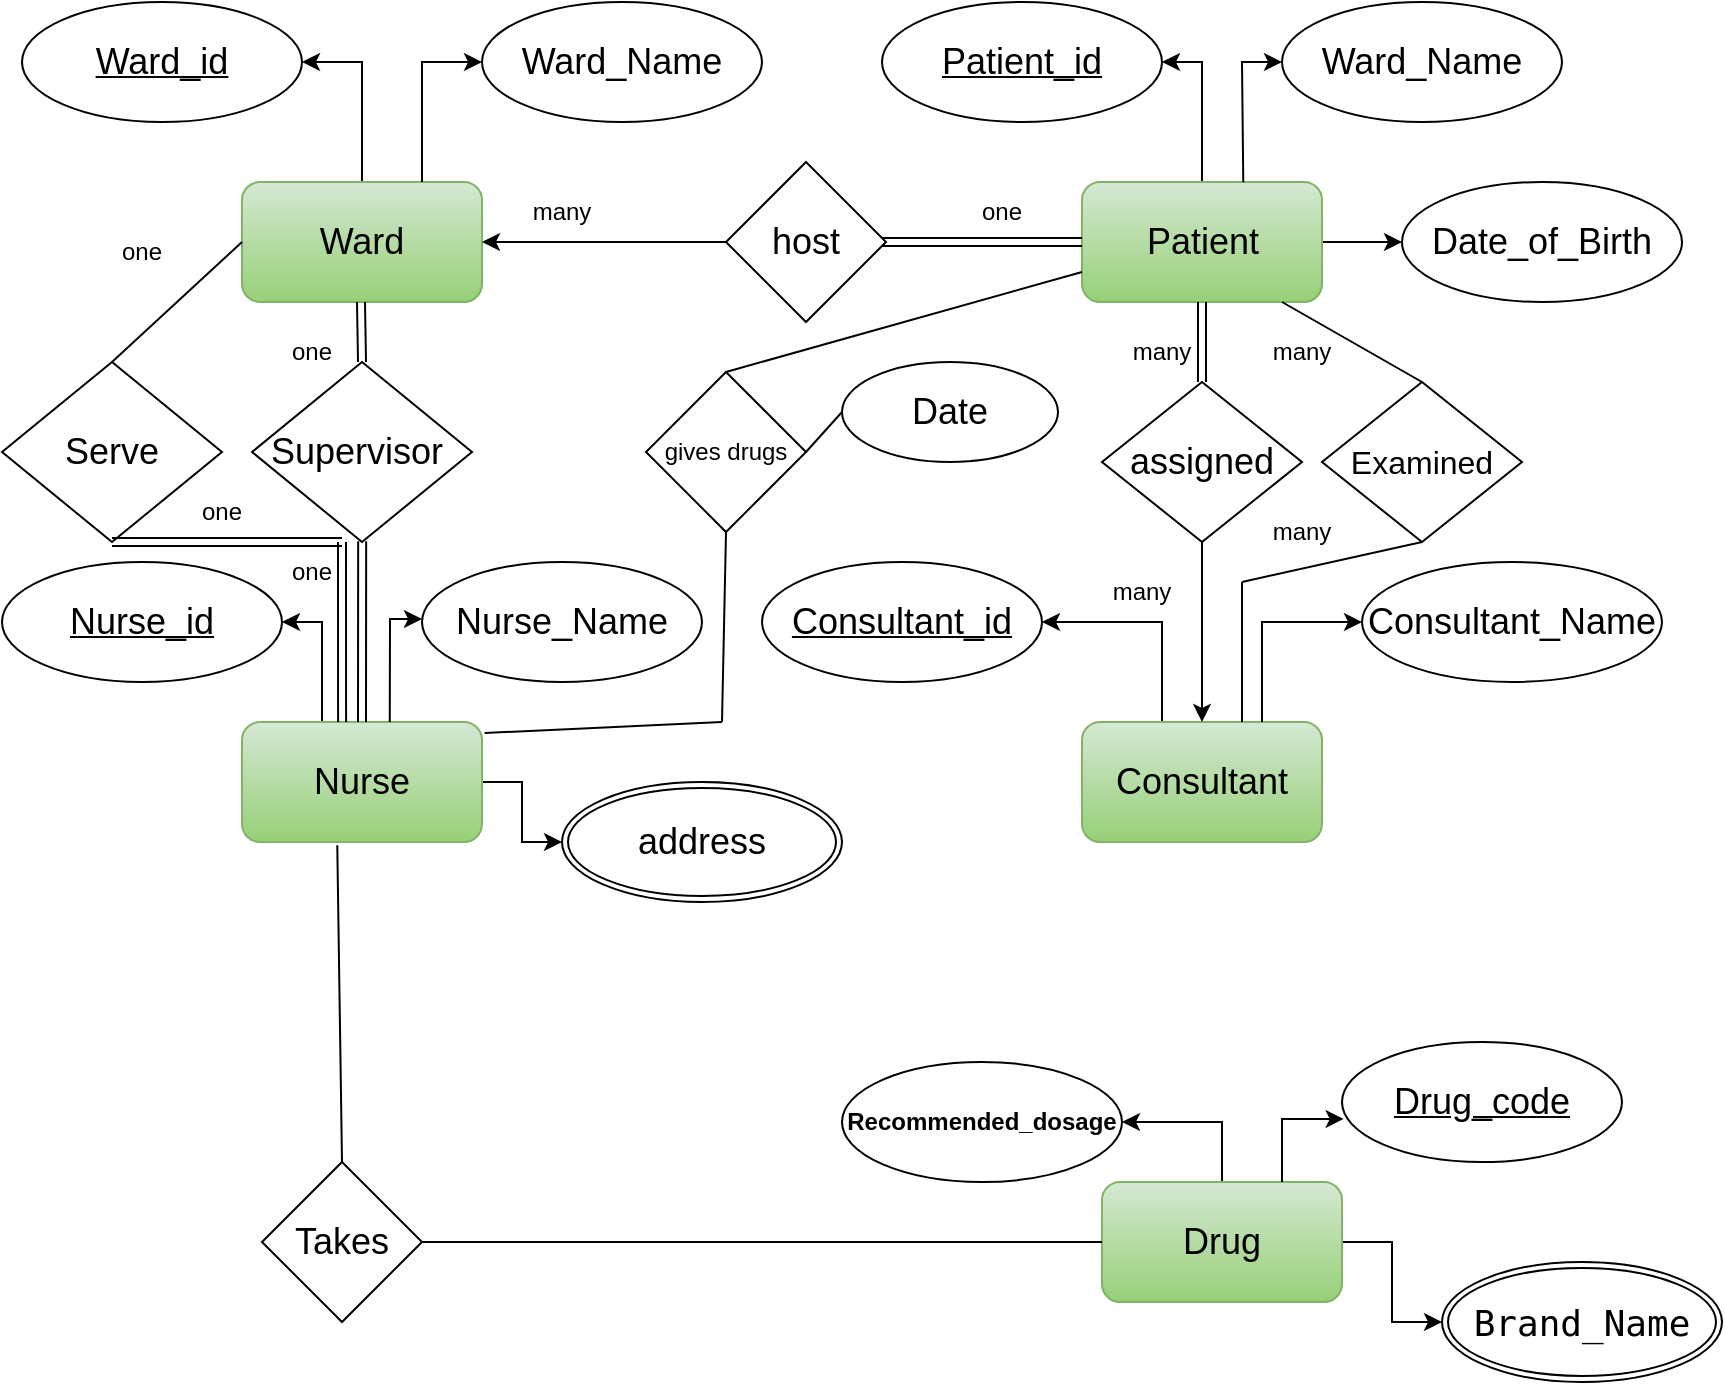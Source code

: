 <mxfile version="28.0.4">
  <diagram name="Page-1" id="lbiIFqtLExvtfIJSMaYx">
    <mxGraphModel dx="1389" dy="899" grid="1" gridSize="10" guides="1" tooltips="1" connect="1" arrows="1" fold="1" page="1" pageScale="1" pageWidth="850" pageHeight="1100" math="0" shadow="0">
      <root>
        <mxCell id="0" />
        <mxCell id="1" parent="0" />
        <mxCell id="ckPpRo_Pf64BN9gtJoT0-4" value="" style="edgeStyle=orthogonalEdgeStyle;rounded=0;orthogonalLoop=1;jettySize=auto;html=1;" parent="1" source="ckPpRo_Pf64BN9gtJoT0-1" target="ckPpRo_Pf64BN9gtJoT0-2" edge="1">
          <mxGeometry relative="1" as="geometry">
            <Array as="points">
              <mxPoint x="220" y="200" />
              <mxPoint x="220" y="200" />
            </Array>
          </mxGeometry>
        </mxCell>
        <mxCell id="ckPpRo_Pf64BN9gtJoT0-1" value="&lt;font style=&quot;font-size: 18px;&quot;&gt;Ward&lt;/font&gt;" style="rounded=1;whiteSpace=wrap;html=1;fillColor=#d5e8d4;strokeColor=#82b366;gradientColor=#97d077;fontColor=#000000;" parent="1" vertex="1">
          <mxGeometry x="160" y="210" width="120" height="60" as="geometry" />
        </mxCell>
        <mxCell id="ckPpRo_Pf64BN9gtJoT0-2" value="&lt;font style=&quot;font-size: 18px;&quot;&gt;Ward_id&lt;/font&gt;" style="ellipse;whiteSpace=wrap;html=1;rounded=1;fontStyle=4" parent="1" vertex="1">
          <mxGeometry x="50" y="120" width="140" height="60" as="geometry" />
        </mxCell>
        <mxCell id="ckPpRo_Pf64BN9gtJoT0-5" value="&lt;font style=&quot;font-size: 18px;&quot;&gt;Ward_Name&lt;/font&gt;" style="ellipse;whiteSpace=wrap;html=1;rounded=1;" parent="1" vertex="1">
          <mxGeometry x="280" y="120" width="140" height="60" as="geometry" />
        </mxCell>
        <mxCell id="ckPpRo_Pf64BN9gtJoT0-6" value="" style="endArrow=classic;html=1;rounded=0;exitX=0.75;exitY=0;exitDx=0;exitDy=0;entryX=0;entryY=0.5;entryDx=0;entryDy=0;" parent="1" source="ckPpRo_Pf64BN9gtJoT0-1" target="ckPpRo_Pf64BN9gtJoT0-5" edge="1">
          <mxGeometry width="50" height="50" relative="1" as="geometry">
            <mxPoint x="195" y="231.62" as="sourcePoint" />
            <mxPoint x="320" y="150" as="targetPoint" />
            <Array as="points">
              <mxPoint x="250" y="150" />
            </Array>
          </mxGeometry>
        </mxCell>
        <mxCell id="ckPpRo_Pf64BN9gtJoT0-12" style="edgeStyle=orthogonalEdgeStyle;rounded=0;orthogonalLoop=1;jettySize=auto;html=1;entryX=1;entryY=0.5;entryDx=0;entryDy=0;" parent="1" source="ckPpRo_Pf64BN9gtJoT0-7" target="ckPpRo_Pf64BN9gtJoT0-11" edge="1">
          <mxGeometry relative="1" as="geometry" />
        </mxCell>
        <mxCell id="ckPpRo_Pf64BN9gtJoT0-16" style="edgeStyle=orthogonalEdgeStyle;rounded=0;orthogonalLoop=1;jettySize=auto;html=1;exitX=1;exitY=0.5;exitDx=0;exitDy=0;entryX=0;entryY=0.5;entryDx=0;entryDy=0;" parent="1" source="ckPpRo_Pf64BN9gtJoT0-7" target="ckPpRo_Pf64BN9gtJoT0-15" edge="1">
          <mxGeometry relative="1" as="geometry" />
        </mxCell>
        <mxCell id="ckPpRo_Pf64BN9gtJoT0-7" value="&lt;font style=&quot;font-size: 18px;&quot;&gt;Patient&lt;/font&gt;" style="rounded=1;html=1;fillColor=#d5e8d4;gradientColor=#97d077;strokeColor=#82b366;fontColor=#000000;labelBackgroundColor=none;labelBorderColor=none;" parent="1" vertex="1">
          <mxGeometry x="580" y="210" width="120" height="60" as="geometry" />
        </mxCell>
        <mxCell id="ckPpRo_Pf64BN9gtJoT0-11" value="&lt;span style=&quot;font-size: 18px;&quot;&gt;Patient_id&lt;/span&gt;" style="ellipse;whiteSpace=wrap;html=1;rounded=1;fontStyle=4" parent="1" vertex="1">
          <mxGeometry x="480" y="120" width="140" height="60" as="geometry" />
        </mxCell>
        <mxCell id="ckPpRo_Pf64BN9gtJoT0-13" value="&lt;font style=&quot;font-size: 18px;&quot;&gt;Ward_Name&lt;/font&gt;" style="ellipse;whiteSpace=wrap;html=1;rounded=1;" parent="1" vertex="1">
          <mxGeometry x="680" y="120" width="140" height="60" as="geometry" />
        </mxCell>
        <mxCell id="ckPpRo_Pf64BN9gtJoT0-14" value="" style="endArrow=classic;html=1;rounded=0;entryX=0;entryY=0.5;entryDx=0;entryDy=0;exitX=0.672;exitY=0.003;exitDx=0;exitDy=0;exitPerimeter=0;" parent="1" source="ckPpRo_Pf64BN9gtJoT0-7" target="ckPpRo_Pf64BN9gtJoT0-13" edge="1">
          <mxGeometry width="50" height="50" relative="1" as="geometry">
            <mxPoint x="660" y="200" as="sourcePoint" />
            <mxPoint x="710" y="170" as="targetPoint" />
            <Array as="points">
              <mxPoint x="660" y="150" />
            </Array>
          </mxGeometry>
        </mxCell>
        <mxCell id="ckPpRo_Pf64BN9gtJoT0-15" value="&lt;span style=&quot;font-size: 18px;&quot;&gt;Date_of_Birth&lt;/span&gt;" style="ellipse;whiteSpace=wrap;html=1;rounded=1;" parent="1" vertex="1">
          <mxGeometry x="740" y="210" width="140" height="60" as="geometry" />
        </mxCell>
        <mxCell id="ckPpRo_Pf64BN9gtJoT0-19" style="edgeStyle=orthogonalEdgeStyle;rounded=0;orthogonalLoop=1;jettySize=auto;html=1;entryX=1;entryY=0.5;entryDx=0;entryDy=0;" parent="1" source="ckPpRo_Pf64BN9gtJoT0-17" target="ckPpRo_Pf64BN9gtJoT0-1" edge="1">
          <mxGeometry relative="1" as="geometry" />
        </mxCell>
        <mxCell id="ckPpRo_Pf64BN9gtJoT0-17" value="&lt;font style=&quot;font-size: 18px;&quot;&gt;host&lt;/font&gt;" style="rhombus;whiteSpace=wrap;html=1;" parent="1" vertex="1">
          <mxGeometry x="402" y="200" width="80" height="80" as="geometry" />
        </mxCell>
        <mxCell id="ckPpRo_Pf64BN9gtJoT0-22" value="many" style="text;html=1;align=center;verticalAlign=middle;whiteSpace=wrap;rounded=0;" parent="1" vertex="1">
          <mxGeometry x="290" y="210" width="60" height="30" as="geometry" />
        </mxCell>
        <mxCell id="ckPpRo_Pf64BN9gtJoT0-23" value="one" style="text;html=1;align=center;verticalAlign=middle;whiteSpace=wrap;rounded=0;" parent="1" vertex="1">
          <mxGeometry x="510" y="210" width="60" height="30" as="geometry" />
        </mxCell>
        <mxCell id="ckPpRo_Pf64BN9gtJoT0-30" style="edgeStyle=orthogonalEdgeStyle;rounded=0;orthogonalLoop=1;jettySize=auto;html=1;entryX=1;entryY=0.5;entryDx=0;entryDy=0;" parent="1" edge="1">
          <mxGeometry relative="1" as="geometry">
            <mxPoint x="620" y="480" as="sourcePoint" />
            <mxPoint x="560" y="430" as="targetPoint" />
            <Array as="points">
              <mxPoint x="620" y="430" />
            </Array>
          </mxGeometry>
        </mxCell>
        <mxCell id="ckPpRo_Pf64BN9gtJoT0-24" value="&lt;font style=&quot;font-size: 18px;&quot;&gt;Consultant&lt;/font&gt;" style="rounded=1;whiteSpace=wrap;html=1;fillColor=#d5e8d4;gradientColor=#97d077;strokeColor=#82b366;fontColor=#000000;" parent="1" vertex="1">
          <mxGeometry x="580" y="480" width="120" height="60" as="geometry" />
        </mxCell>
        <mxCell id="ckPpRo_Pf64BN9gtJoT0-29" value="&lt;font style=&quot;font-size: 18px;&quot;&gt;Consultant_id&lt;/font&gt;" style="ellipse;whiteSpace=wrap;html=1;rounded=1;fontStyle=4" parent="1" vertex="1">
          <mxGeometry x="420" y="400" width="140" height="60" as="geometry" />
        </mxCell>
        <mxCell id="ckPpRo_Pf64BN9gtJoT0-31" value="&lt;span style=&quot;font-size: 18px;&quot;&gt;Consultant_Name&lt;/span&gt;" style="ellipse;whiteSpace=wrap;html=1;rounded=1;fontStyle=0" parent="1" vertex="1">
          <mxGeometry x="720" y="400" width="150" height="60" as="geometry" />
        </mxCell>
        <mxCell id="ckPpRo_Pf64BN9gtJoT0-32" value="" style="endArrow=classic;html=1;rounded=0;" parent="1" edge="1">
          <mxGeometry width="50" height="50" relative="1" as="geometry">
            <mxPoint x="670" y="480" as="sourcePoint" />
            <mxPoint x="720" y="430" as="targetPoint" />
            <Array as="points">
              <mxPoint x="670" y="430" />
            </Array>
          </mxGeometry>
        </mxCell>
        <mxCell id="ckPpRo_Pf64BN9gtJoT0-34" style="edgeStyle=orthogonalEdgeStyle;rounded=0;orthogonalLoop=1;jettySize=auto;html=1;entryX=0.5;entryY=0;entryDx=0;entryDy=0;" parent="1" source="ckPpRo_Pf64BN9gtJoT0-33" target="ckPpRo_Pf64BN9gtJoT0-24" edge="1">
          <mxGeometry relative="1" as="geometry" />
        </mxCell>
        <mxCell id="ckPpRo_Pf64BN9gtJoT0-33" value="&lt;font style=&quot;font-size: 18px;&quot;&gt;assigned&lt;/font&gt;" style="rhombus;whiteSpace=wrap;html=1;" parent="1" vertex="1">
          <mxGeometry x="590" y="310" width="100" height="80" as="geometry" />
        </mxCell>
        <mxCell id="ckPpRo_Pf64BN9gtJoT0-36" value="many" style="text;html=1;align=center;verticalAlign=middle;whiteSpace=wrap;rounded=0;" parent="1" vertex="1">
          <mxGeometry x="590" y="280" width="60" height="30" as="geometry" />
        </mxCell>
        <mxCell id="ckPpRo_Pf64BN9gtJoT0-37" value="many" style="text;html=1;align=center;verticalAlign=middle;whiteSpace=wrap;rounded=0;" parent="1" vertex="1">
          <mxGeometry x="580" y="400" width="60" height="30" as="geometry" />
        </mxCell>
        <mxCell id="ckPpRo_Pf64BN9gtJoT0-40" style="edgeStyle=orthogonalEdgeStyle;rounded=0;orthogonalLoop=1;jettySize=auto;html=1;entryX=1;entryY=0.5;entryDx=0;entryDy=0;" parent="1" source="ckPpRo_Pf64BN9gtJoT0-38" target="ckPpRo_Pf64BN9gtJoT0-39" edge="1">
          <mxGeometry relative="1" as="geometry">
            <Array as="points">
              <mxPoint x="200" y="430" />
            </Array>
          </mxGeometry>
        </mxCell>
        <mxCell id="ckPpRo_Pf64BN9gtJoT0-45" style="edgeStyle=orthogonalEdgeStyle;rounded=0;orthogonalLoop=1;jettySize=auto;html=1;entryX=0;entryY=0.5;entryDx=0;entryDy=0;" parent="1" source="ckPpRo_Pf64BN9gtJoT0-38" target="ckPpRo_Pf64BN9gtJoT0-44" edge="1">
          <mxGeometry relative="1" as="geometry" />
        </mxCell>
        <mxCell id="ckPpRo_Pf64BN9gtJoT0-38" value="&lt;font style=&quot;font-size: 18px;&quot;&gt;Nurse&lt;/font&gt;" style="rounded=1;whiteSpace=wrap;html=1;fillColor=#d5e8d4;gradientColor=#97d077;strokeColor=#82b366;fontColor=#000000;" parent="1" vertex="1">
          <mxGeometry x="160" y="480" width="120" height="60" as="geometry" />
        </mxCell>
        <mxCell id="ckPpRo_Pf64BN9gtJoT0-39" value="&lt;font style=&quot;font-size: 18px;&quot;&gt;Nurse_id&lt;/font&gt;" style="ellipse;whiteSpace=wrap;html=1;rounded=1;fontStyle=4" parent="1" vertex="1">
          <mxGeometry x="40" y="400" width="140" height="60" as="geometry" />
        </mxCell>
        <mxCell id="ckPpRo_Pf64BN9gtJoT0-41" value="&lt;font style=&quot;font-size: 18px;&quot;&gt;Nurse_Name&lt;/font&gt;" style="ellipse;whiteSpace=wrap;html=1;rounded=1;fontStyle=0" parent="1" vertex="1">
          <mxGeometry x="250" y="400" width="140" height="60" as="geometry" />
        </mxCell>
        <mxCell id="ckPpRo_Pf64BN9gtJoT0-42" value="" style="endArrow=classic;html=1;rounded=0;exitX=0.624;exitY=0.025;exitDx=0;exitDy=0;exitPerimeter=0;entryX=0;entryY=0.5;entryDx=0;entryDy=0;" parent="1" edge="1">
          <mxGeometry width="50" height="50" relative="1" as="geometry">
            <mxPoint x="233.88" y="480.0" as="sourcePoint" />
            <mxPoint x="250" y="428.5" as="targetPoint" />
            <Array as="points">
              <mxPoint x="234" y="428.5" />
            </Array>
          </mxGeometry>
        </mxCell>
        <mxCell id="ckPpRo_Pf64BN9gtJoT0-44" value="&lt;font style=&quot;font-size: 18px;&quot;&gt;address&lt;/font&gt;" style="ellipse;shape=doubleEllipse;margin=3;whiteSpace=wrap;html=1;align=center;" parent="1" vertex="1">
          <mxGeometry x="320" y="510" width="140" height="60" as="geometry" />
        </mxCell>
        <mxCell id="ckPpRo_Pf64BN9gtJoT0-46" value="&lt;font style=&quot;font-size: 18px;&quot;&gt;Supervisor&amp;nbsp;&lt;/font&gt;" style="rhombus;whiteSpace=wrap;html=1;" parent="1" vertex="1">
          <mxGeometry x="165" y="300" width="110" height="90" as="geometry" />
        </mxCell>
        <mxCell id="ckPpRo_Pf64BN9gtJoT0-49" value="one" style="text;html=1;align=center;verticalAlign=middle;whiteSpace=wrap;rounded=0;" parent="1" vertex="1">
          <mxGeometry x="165" y="280" width="60" height="30" as="geometry" />
        </mxCell>
        <mxCell id="ckPpRo_Pf64BN9gtJoT0-50" value="one" style="text;html=1;align=center;verticalAlign=middle;whiteSpace=wrap;rounded=0;" parent="1" vertex="1">
          <mxGeometry x="165" y="390" width="60" height="30" as="geometry" />
        </mxCell>
        <mxCell id="ckPpRo_Pf64BN9gtJoT0-53" style="edgeStyle=orthogonalEdgeStyle;rounded=0;orthogonalLoop=1;jettySize=auto;html=1;entryX=1;entryY=0.5;entryDx=0;entryDy=0;" parent="1" source="ckPpRo_Pf64BN9gtJoT0-51" target="ckPpRo_Pf64BN9gtJoT0-52" edge="1">
          <mxGeometry relative="1" as="geometry" />
        </mxCell>
        <mxCell id="ckPpRo_Pf64BN9gtJoT0-58" style="edgeStyle=orthogonalEdgeStyle;rounded=0;orthogonalLoop=1;jettySize=auto;html=1;exitX=1;exitY=0.5;exitDx=0;exitDy=0;" parent="1" source="ckPpRo_Pf64BN9gtJoT0-51" target="ckPpRo_Pf64BN9gtJoT0-56" edge="1">
          <mxGeometry relative="1" as="geometry" />
        </mxCell>
        <mxCell id="ckPpRo_Pf64BN9gtJoT0-51" value="&lt;span style=&quot;font-size: 18px;&quot;&gt;Drug&lt;/span&gt;" style="rounded=1;whiteSpace=wrap;html=1;fillColor=#d5e8d4;gradientColor=#97d077;strokeColor=#82b366;fontColor=#000000;" parent="1" vertex="1">
          <mxGeometry x="590" y="710" width="120" height="60" as="geometry" />
        </mxCell>
        <mxCell id="ckPpRo_Pf64BN9gtJoT0-52" value="&lt;b&gt;Recommended_dosage&lt;/b&gt;" style="ellipse;whiteSpace=wrap;html=1;rounded=1;fontStyle=0" parent="1" vertex="1">
          <mxGeometry x="460" y="650" width="140" height="60" as="geometry" />
        </mxCell>
        <mxCell id="ckPpRo_Pf64BN9gtJoT0-55" style="edgeStyle=orthogonalEdgeStyle;rounded=0;orthogonalLoop=1;jettySize=auto;html=1;entryX=0.006;entryY=0.641;entryDx=0;entryDy=0;entryPerimeter=0;" parent="1" target="ckPpRo_Pf64BN9gtJoT0-54" edge="1">
          <mxGeometry relative="1" as="geometry">
            <mxPoint x="700" y="678.0" as="targetPoint" />
            <mxPoint x="680" y="710" as="sourcePoint" />
            <Array as="points">
              <mxPoint x="680" y="679" />
            </Array>
          </mxGeometry>
        </mxCell>
        <mxCell id="ckPpRo_Pf64BN9gtJoT0-54" value="Drug_code" style="ellipse;whiteSpace=wrap;html=1;rounded=1;fontStyle=4;fontSize=18;" parent="1" vertex="1">
          <mxGeometry x="710" y="640" width="140" height="60" as="geometry" />
        </mxCell>
        <mxCell id="ckPpRo_Pf64BN9gtJoT0-56" value="&lt;code data-end=&quot;760&quot; data-start=&quot;748&quot;&gt;&lt;font style=&quot;font-size: 18px;&quot;&gt;Brand_Name&lt;/font&gt;&lt;/code&gt;" style="ellipse;shape=doubleEllipse;margin=3;whiteSpace=wrap;html=1;align=center;" parent="1" vertex="1">
          <mxGeometry x="760" y="750" width="140" height="60" as="geometry" />
        </mxCell>
        <mxCell id="ckPpRo_Pf64BN9gtJoT0-59" value="" style="shape=link;html=1;rounded=0;" parent="1" edge="1">
          <mxGeometry width="100" relative="1" as="geometry">
            <mxPoint x="480" y="240" as="sourcePoint" />
            <mxPoint x="580" y="240" as="targetPoint" />
          </mxGeometry>
        </mxCell>
        <mxCell id="ckPpRo_Pf64BN9gtJoT0-60" value="" style="shape=link;html=1;rounded=0;exitX=0.5;exitY=0;exitDx=0;exitDy=0;" parent="1" source="ckPpRo_Pf64BN9gtJoT0-33" edge="1">
          <mxGeometry width="100" relative="1" as="geometry">
            <mxPoint x="640" y="320" as="sourcePoint" />
            <mxPoint x="640" y="270" as="targetPoint" />
          </mxGeometry>
        </mxCell>
        <mxCell id="ckPpRo_Pf64BN9gtJoT0-61" value="" style="shape=link;html=1;rounded=0;" parent="1" edge="1">
          <mxGeometry width="100" relative="1" as="geometry">
            <mxPoint x="219.5" y="270" as="sourcePoint" />
            <mxPoint x="220" y="300" as="targetPoint" />
          </mxGeometry>
        </mxCell>
        <mxCell id="ckPpRo_Pf64BN9gtJoT0-62" value="" style="shape=link;html=1;rounded=0;entryX=0.5;entryY=0;entryDx=0;entryDy=0;exitX=0.918;exitY=-0.012;exitDx=0;exitDy=0;exitPerimeter=0;" parent="1" target="ckPpRo_Pf64BN9gtJoT0-38" edge="1" source="ckPpRo_Pf64BN9gtJoT0-50">
          <mxGeometry width="100" relative="1" as="geometry">
            <mxPoint x="220" y="410" as="sourcePoint" />
            <mxPoint x="220" y="460" as="targetPoint" />
          </mxGeometry>
        </mxCell>
        <mxCell id="-CkDbf7TtFhgHaLveu_K-2" value="&lt;font style=&quot;font-size: 16px;&quot;&gt;Examined&lt;/font&gt;" style="rhombus;whiteSpace=wrap;html=1;" vertex="1" parent="1">
          <mxGeometry x="700" y="310" width="100" height="80" as="geometry" />
        </mxCell>
        <mxCell id="-CkDbf7TtFhgHaLveu_K-3" value="" style="endArrow=none;html=1;rounded=0;exitX=0.5;exitY=0;exitDx=0;exitDy=0;" edge="1" parent="1" source="-CkDbf7TtFhgHaLveu_K-2">
          <mxGeometry width="50" height="50" relative="1" as="geometry">
            <mxPoint x="630" y="320" as="sourcePoint" />
            <mxPoint x="680" y="270" as="targetPoint" />
          </mxGeometry>
        </mxCell>
        <mxCell id="-CkDbf7TtFhgHaLveu_K-5" value="" style="endArrow=none;html=1;rounded=0;" edge="1" parent="1">
          <mxGeometry width="50" height="50" relative="1" as="geometry">
            <mxPoint x="660" y="410" as="sourcePoint" />
            <mxPoint x="750" y="390" as="targetPoint" />
          </mxGeometry>
        </mxCell>
        <mxCell id="-CkDbf7TtFhgHaLveu_K-6" value="" style="endArrow=none;html=1;rounded=0;" edge="1" parent="1">
          <mxGeometry width="50" height="50" relative="1" as="geometry">
            <mxPoint x="660" y="480" as="sourcePoint" />
            <mxPoint x="660" y="410" as="targetPoint" />
          </mxGeometry>
        </mxCell>
        <mxCell id="-CkDbf7TtFhgHaLveu_K-7" value="many" style="text;html=1;align=center;verticalAlign=middle;whiteSpace=wrap;rounded=0;" vertex="1" parent="1">
          <mxGeometry x="660" y="280" width="60" height="30" as="geometry" />
        </mxCell>
        <mxCell id="-CkDbf7TtFhgHaLveu_K-8" value="many" style="text;html=1;align=center;verticalAlign=middle;whiteSpace=wrap;rounded=0;" vertex="1" parent="1">
          <mxGeometry x="660" y="370" width="60" height="30" as="geometry" />
        </mxCell>
        <mxCell id="-CkDbf7TtFhgHaLveu_K-9" value="&lt;font style=&quot;font-size: 18px;&quot;&gt;Serve&lt;/font&gt;" style="rhombus;whiteSpace=wrap;html=1;" vertex="1" parent="1">
          <mxGeometry x="40" y="300" width="110" height="90" as="geometry" />
        </mxCell>
        <mxCell id="-CkDbf7TtFhgHaLveu_K-10" value="" style="shape=link;html=1;rounded=0;exitX=0.5;exitY=1;exitDx=0;exitDy=0;entryX=0.75;entryY=0;entryDx=0;entryDy=0;" edge="1" parent="1" source="-CkDbf7TtFhgHaLveu_K-9" target="ckPpRo_Pf64BN9gtJoT0-50">
          <mxGeometry width="100" relative="1" as="geometry">
            <mxPoint x="100" y="390" as="sourcePoint" />
            <mxPoint x="200" y="390" as="targetPoint" />
          </mxGeometry>
        </mxCell>
        <mxCell id="-CkDbf7TtFhgHaLveu_K-11" value="" style="shape=link;html=1;rounded=0;entryX=0.417;entryY=0;entryDx=0;entryDy=0;entryPerimeter=0;" edge="1" parent="1" target="ckPpRo_Pf64BN9gtJoT0-38">
          <mxGeometry width="100" relative="1" as="geometry">
            <mxPoint x="210" y="390" as="sourcePoint" />
            <mxPoint x="210" y="420" as="targetPoint" />
          </mxGeometry>
        </mxCell>
        <mxCell id="-CkDbf7TtFhgHaLveu_K-12" value="" style="endArrow=none;html=1;rounded=0;entryX=0;entryY=0.5;entryDx=0;entryDy=0;" edge="1" parent="1" target="ckPpRo_Pf64BN9gtJoT0-1">
          <mxGeometry width="50" height="50" relative="1" as="geometry">
            <mxPoint x="95" y="300" as="sourcePoint" />
            <mxPoint x="145" y="250" as="targetPoint" />
          </mxGeometry>
        </mxCell>
        <mxCell id="-CkDbf7TtFhgHaLveu_K-13" value="one" style="text;html=1;align=center;verticalAlign=middle;whiteSpace=wrap;rounded=0;" vertex="1" parent="1">
          <mxGeometry x="80" y="230" width="60" height="30" as="geometry" />
        </mxCell>
        <mxCell id="-CkDbf7TtFhgHaLveu_K-14" value="one" style="text;html=1;align=center;verticalAlign=middle;whiteSpace=wrap;rounded=0;" vertex="1" parent="1">
          <mxGeometry x="120" y="360" width="60" height="30" as="geometry" />
        </mxCell>
        <mxCell id="-CkDbf7TtFhgHaLveu_K-15" value="&lt;font style=&quot;font-size: 18px;&quot;&gt;Takes&lt;/font&gt;" style="rhombus;whiteSpace=wrap;html=1;" vertex="1" parent="1">
          <mxGeometry x="170" y="700" width="80" height="80" as="geometry" />
        </mxCell>
        <mxCell id="-CkDbf7TtFhgHaLveu_K-16" value="" style="endArrow=none;html=1;rounded=0;entryX=0.397;entryY=1.027;entryDx=0;entryDy=0;entryPerimeter=0;exitX=0.5;exitY=0;exitDx=0;exitDy=0;" edge="1" parent="1" source="-CkDbf7TtFhgHaLveu_K-15" target="ckPpRo_Pf64BN9gtJoT0-38">
          <mxGeometry width="50" height="50" relative="1" as="geometry">
            <mxPoint x="209.5" y="680" as="sourcePoint" />
            <mxPoint x="209.5" y="600" as="targetPoint" />
          </mxGeometry>
        </mxCell>
        <mxCell id="-CkDbf7TtFhgHaLveu_K-17" value="" style="endArrow=none;html=1;rounded=0;exitX=1;exitY=0.5;exitDx=0;exitDy=0;entryX=0;entryY=0.5;entryDx=0;entryDy=0;" edge="1" parent="1" source="-CkDbf7TtFhgHaLveu_K-15" target="ckPpRo_Pf64BN9gtJoT0-51">
          <mxGeometry width="50" height="50" relative="1" as="geometry">
            <mxPoint x="275" y="739.68" as="sourcePoint" />
            <mxPoint x="365" y="739.68" as="targetPoint" />
          </mxGeometry>
        </mxCell>
        <mxCell id="-CkDbf7TtFhgHaLveu_K-18" value="gives drugs" style="rhombus;whiteSpace=wrap;html=1;" vertex="1" parent="1">
          <mxGeometry x="362" y="305" width="80" height="80" as="geometry" />
        </mxCell>
        <mxCell id="-CkDbf7TtFhgHaLveu_K-19" value="" style="endArrow=none;html=1;rounded=0;entryX=0.5;entryY=1;entryDx=0;entryDy=0;" edge="1" parent="1" target="-CkDbf7TtFhgHaLveu_K-18">
          <mxGeometry width="50" height="50" relative="1" as="geometry">
            <mxPoint x="400" y="480" as="sourcePoint" />
            <mxPoint x="410" y="450" as="targetPoint" />
          </mxGeometry>
        </mxCell>
        <mxCell id="-CkDbf7TtFhgHaLveu_K-20" value="" style="endArrow=none;html=1;rounded=0;exitX=1.011;exitY=0.092;exitDx=0;exitDy=0;exitPerimeter=0;" edge="1" parent="1" source="ckPpRo_Pf64BN9gtJoT0-38">
          <mxGeometry width="50" height="50" relative="1" as="geometry">
            <mxPoint x="340" y="520" as="sourcePoint" />
            <mxPoint x="400" y="480" as="targetPoint" />
          </mxGeometry>
        </mxCell>
        <mxCell id="-CkDbf7TtFhgHaLveu_K-21" value="" style="endArrow=none;html=1;rounded=0;entryX=0;entryY=0.75;entryDx=0;entryDy=0;exitX=0.5;exitY=0;exitDx=0;exitDy=0;" edge="1" parent="1" source="-CkDbf7TtFhgHaLveu_K-18" target="ckPpRo_Pf64BN9gtJoT0-7">
          <mxGeometry width="50" height="50" relative="1" as="geometry">
            <mxPoint x="520" y="310" as="sourcePoint" />
            <mxPoint x="570" y="260" as="targetPoint" />
          </mxGeometry>
        </mxCell>
        <mxCell id="-CkDbf7TtFhgHaLveu_K-23" value="&lt;font style=&quot;font-size: 18px;&quot;&gt;Date&lt;/font&gt;" style="ellipse;whiteSpace=wrap;html=1;rounded=1;" vertex="1" parent="1">
          <mxGeometry x="460" y="300" width="108" height="50" as="geometry" />
        </mxCell>
        <mxCell id="-CkDbf7TtFhgHaLveu_K-25" value="" style="endArrow=none;html=1;rounded=0;exitX=1;exitY=0.5;exitDx=0;exitDy=0;entryX=0;entryY=0.5;entryDx=0;entryDy=0;" edge="1" parent="1" source="-CkDbf7TtFhgHaLveu_K-18" target="-CkDbf7TtFhgHaLveu_K-23">
          <mxGeometry width="50" height="50" relative="1" as="geometry">
            <mxPoint x="450" y="360" as="sourcePoint" />
            <mxPoint x="502" y="380" as="targetPoint" />
          </mxGeometry>
        </mxCell>
      </root>
    </mxGraphModel>
  </diagram>
</mxfile>
